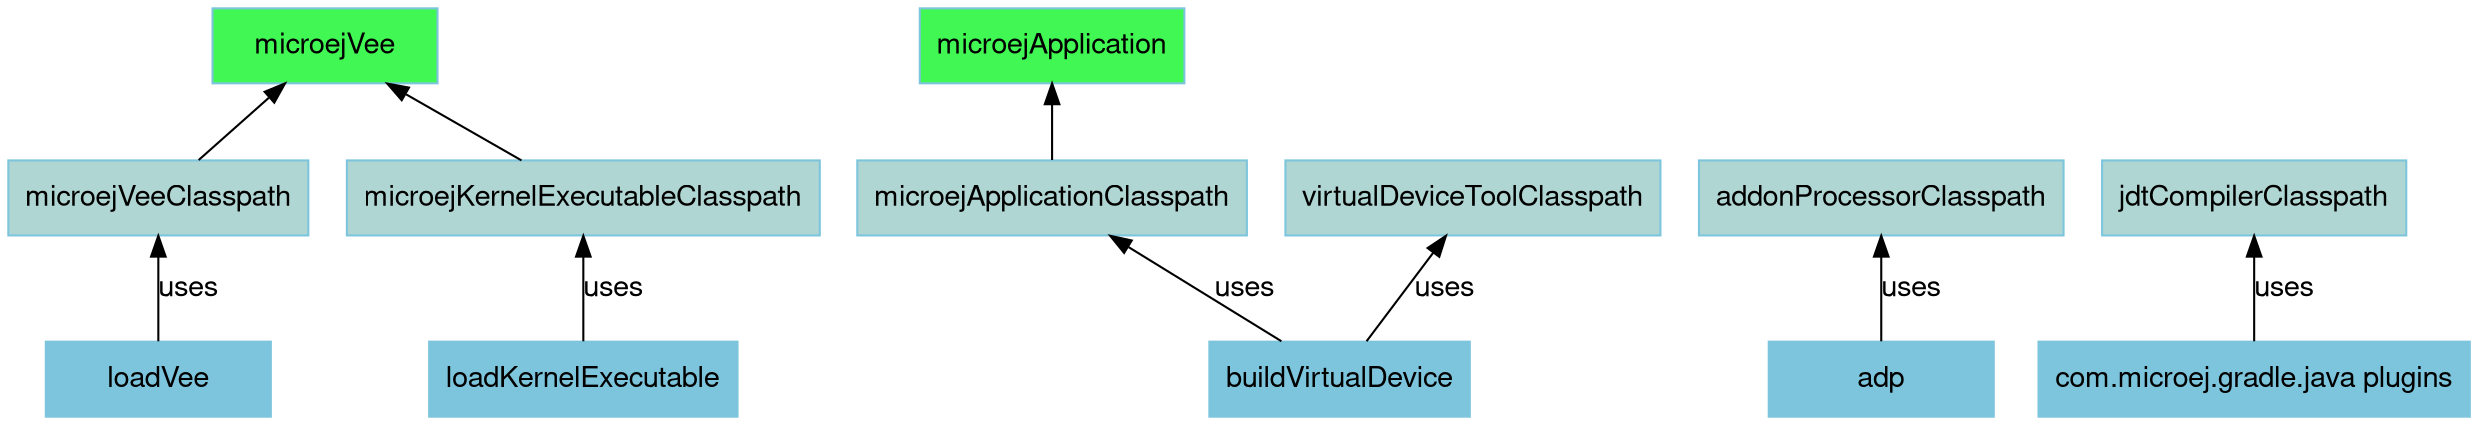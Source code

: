 digraph mygraph {
    rankdir="BT";
    bgcolor="transparent"
    fontname="Helvetica,Arial,sans-serif"
    node [
        shape = box
        width = 1.5
        color = "#7dc5dc"
        style = filled
        fontname="Helvetica,Arial,sans-serif"
    ]
    edge [fontname="Helvetica,Arial,sans-serif"]
    "microejVee" [fillcolor = "#41f753"]
    "microejApplication" [fillcolor = "#41f753"]
    "microejApplicationClasspath" [fillcolor = "#b0d6d3"]
    "microejVeeClasspath" [fillcolor = "#b0d6d3"]
    "microejKernelExecutableClasspath" [fillcolor = "#b0d6d3"]
    "virtualDeviceToolClasspath" [fillcolor = "#b0d6d3"]
    "addonProcessorClasspath" [fillcolor = "#b0d6d3"]
    "jdtCompilerClasspath" [fillcolor = "#b0d6d3"]

    "loadVee" -> "microejVeeClasspath" [ label="uses" ]
    "microejVeeClasspath" -> "microejVee"
    "loadKernelExecutable" -> "microejKernelExecutableClasspath" [ label="uses" ]
    "microejKernelExecutableClasspath" -> "microejVee"
    "buildVirtualDevice" -> "microejApplicationClasspath" [ label="uses" ]
    "buildVirtualDevice" -> "virtualDeviceToolClasspath" [ label="uses" ]
    "microejApplicationClasspath" -> "microejApplication"
    "adp" -> "addonProcessorClasspath" [ label="uses" ]
    "com.microej.gradle.java plugins" -> "jdtCompilerClasspath" [ label="uses" ]
}
